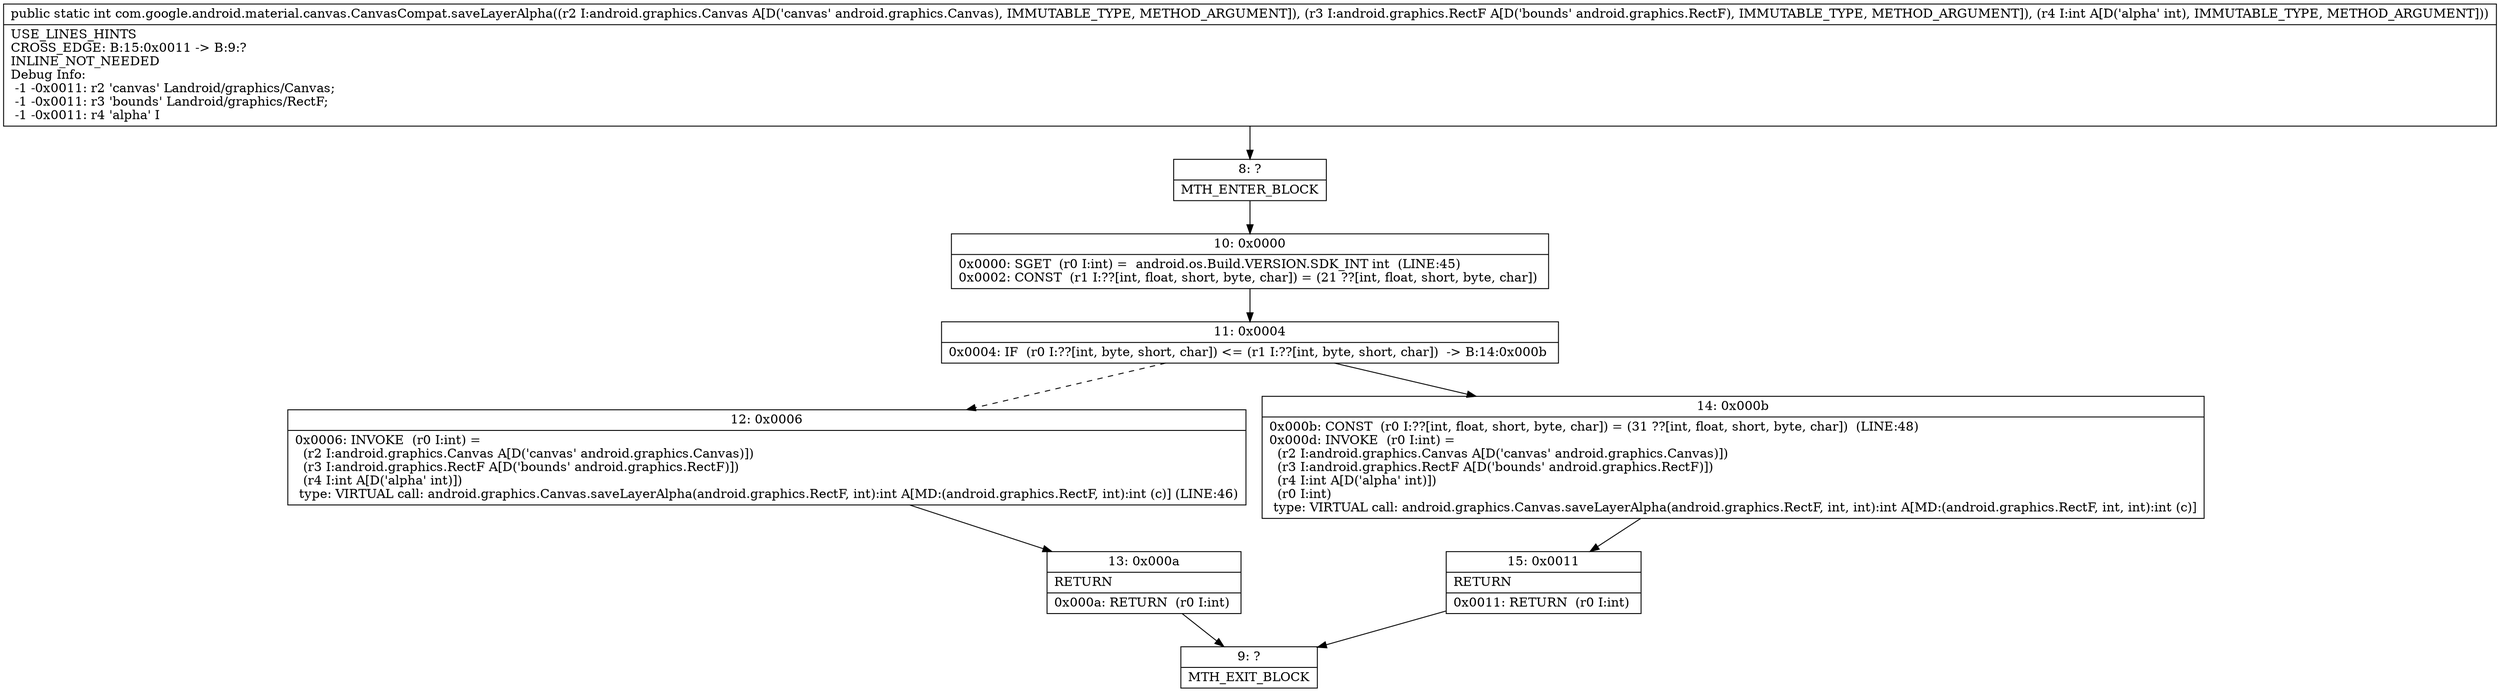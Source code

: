digraph "CFG forcom.google.android.material.canvas.CanvasCompat.saveLayerAlpha(Landroid\/graphics\/Canvas;Landroid\/graphics\/RectF;I)I" {
Node_8 [shape=record,label="{8\:\ ?|MTH_ENTER_BLOCK\l}"];
Node_10 [shape=record,label="{10\:\ 0x0000|0x0000: SGET  (r0 I:int) =  android.os.Build.VERSION.SDK_INT int  (LINE:45)\l0x0002: CONST  (r1 I:??[int, float, short, byte, char]) = (21 ??[int, float, short, byte, char]) \l}"];
Node_11 [shape=record,label="{11\:\ 0x0004|0x0004: IF  (r0 I:??[int, byte, short, char]) \<= (r1 I:??[int, byte, short, char])  \-\> B:14:0x000b \l}"];
Node_12 [shape=record,label="{12\:\ 0x0006|0x0006: INVOKE  (r0 I:int) = \l  (r2 I:android.graphics.Canvas A[D('canvas' android.graphics.Canvas)])\l  (r3 I:android.graphics.RectF A[D('bounds' android.graphics.RectF)])\l  (r4 I:int A[D('alpha' int)])\l type: VIRTUAL call: android.graphics.Canvas.saveLayerAlpha(android.graphics.RectF, int):int A[MD:(android.graphics.RectF, int):int (c)] (LINE:46)\l}"];
Node_13 [shape=record,label="{13\:\ 0x000a|RETURN\l|0x000a: RETURN  (r0 I:int) \l}"];
Node_9 [shape=record,label="{9\:\ ?|MTH_EXIT_BLOCK\l}"];
Node_14 [shape=record,label="{14\:\ 0x000b|0x000b: CONST  (r0 I:??[int, float, short, byte, char]) = (31 ??[int, float, short, byte, char])  (LINE:48)\l0x000d: INVOKE  (r0 I:int) = \l  (r2 I:android.graphics.Canvas A[D('canvas' android.graphics.Canvas)])\l  (r3 I:android.graphics.RectF A[D('bounds' android.graphics.RectF)])\l  (r4 I:int A[D('alpha' int)])\l  (r0 I:int)\l type: VIRTUAL call: android.graphics.Canvas.saveLayerAlpha(android.graphics.RectF, int, int):int A[MD:(android.graphics.RectF, int, int):int (c)]\l}"];
Node_15 [shape=record,label="{15\:\ 0x0011|RETURN\l|0x0011: RETURN  (r0 I:int) \l}"];
MethodNode[shape=record,label="{public static int com.google.android.material.canvas.CanvasCompat.saveLayerAlpha((r2 I:android.graphics.Canvas A[D('canvas' android.graphics.Canvas), IMMUTABLE_TYPE, METHOD_ARGUMENT]), (r3 I:android.graphics.RectF A[D('bounds' android.graphics.RectF), IMMUTABLE_TYPE, METHOD_ARGUMENT]), (r4 I:int A[D('alpha' int), IMMUTABLE_TYPE, METHOD_ARGUMENT]))  | USE_LINES_HINTS\lCROSS_EDGE: B:15:0x0011 \-\> B:9:?\lINLINE_NOT_NEEDED\lDebug Info:\l  \-1 \-0x0011: r2 'canvas' Landroid\/graphics\/Canvas;\l  \-1 \-0x0011: r3 'bounds' Landroid\/graphics\/RectF;\l  \-1 \-0x0011: r4 'alpha' I\l}"];
MethodNode -> Node_8;Node_8 -> Node_10;
Node_10 -> Node_11;
Node_11 -> Node_12[style=dashed];
Node_11 -> Node_14;
Node_12 -> Node_13;
Node_13 -> Node_9;
Node_14 -> Node_15;
Node_15 -> Node_9;
}

